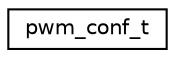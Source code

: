 digraph "Graphical Class Hierarchy"
{
 // LATEX_PDF_SIZE
  edge [fontname="Helvetica",fontsize="10",labelfontname="Helvetica",labelfontsize="10"];
  node [fontname="Helvetica",fontsize="10",shape=record];
  rankdir="LR";
  Node0 [label="pwm_conf_t",height=0.2,width=0.4,color="black", fillcolor="white", style="filled",URL="$structpwm__conf__t.html",tooltip="PWM device configuration."];
}
